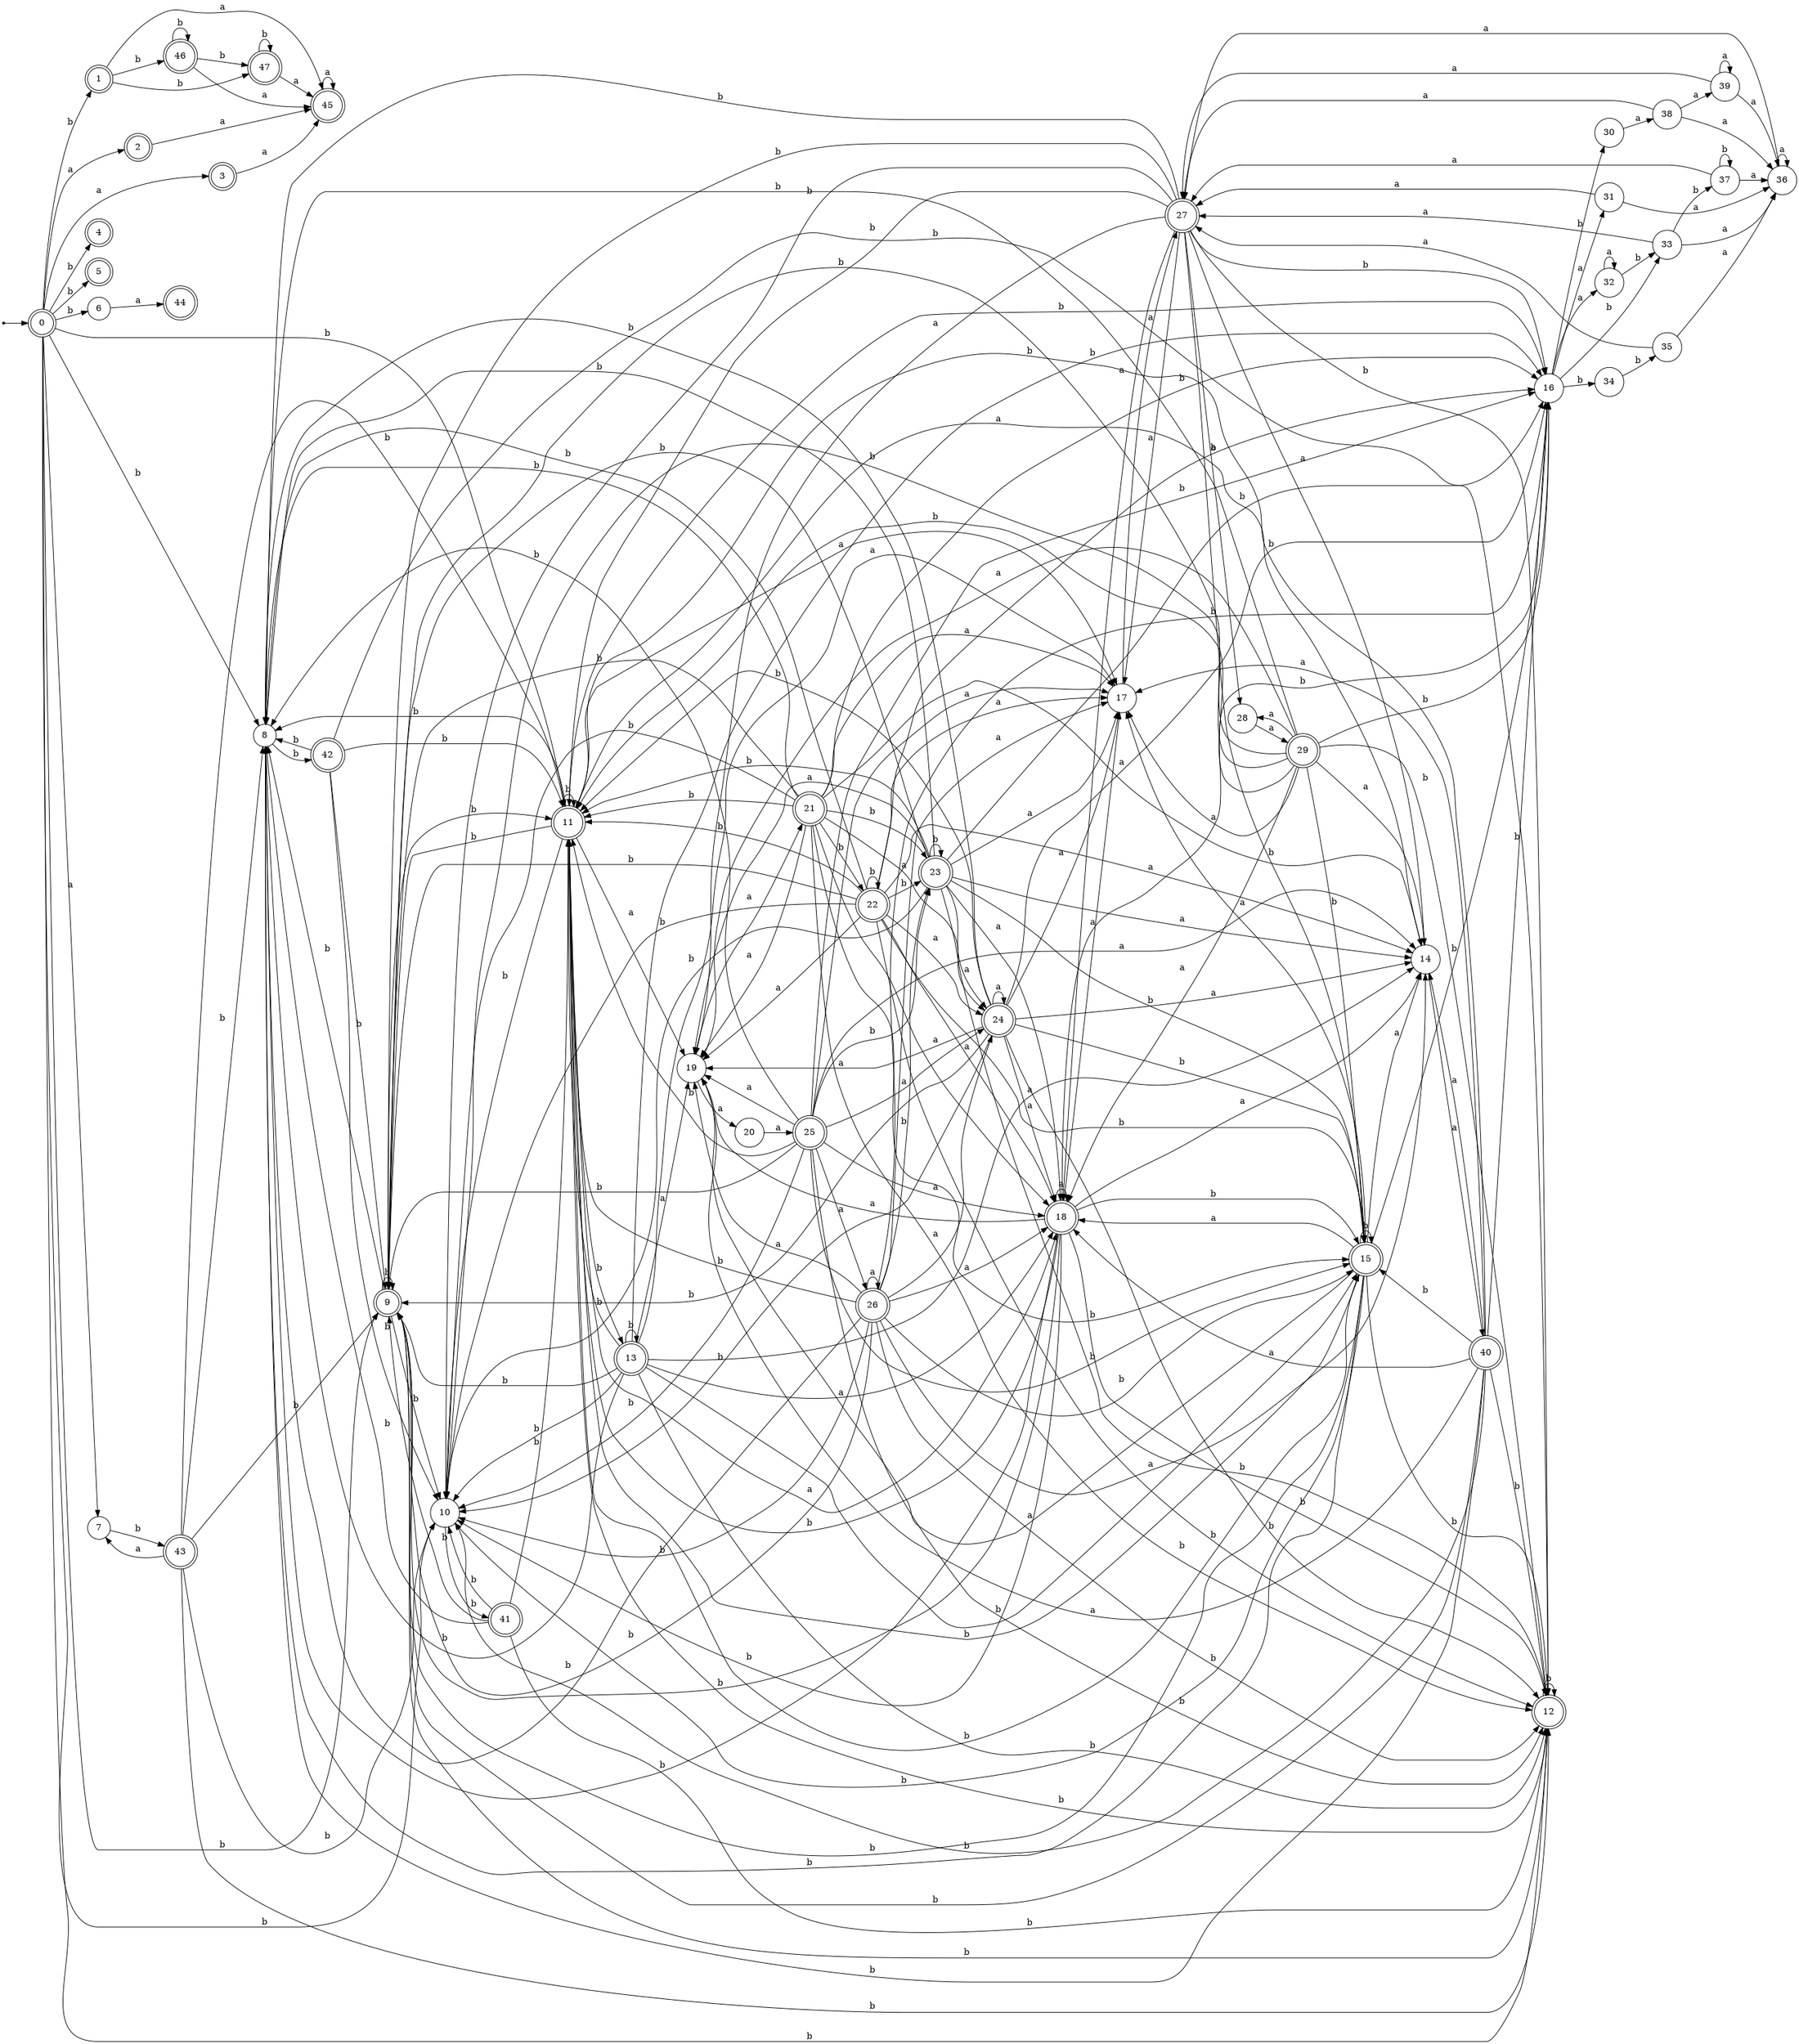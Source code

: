 digraph finite_state_machine {
rankdir=LR;
size="20,20";
node [shape = point]; "dummy0"
node [shape = doublecircle]; "0";"dummy0" -> "0";
node [shape = doublecircle]; "1";node [shape = doublecircle]; "2";node [shape = doublecircle]; "3";node [shape = doublecircle]; "4";node [shape = doublecircle]; "5";node [shape = circle]; "6";
node [shape = circle]; "7";
node [shape = circle]; "8";
node [shape = doublecircle]; "9";node [shape = circle]; "10";
node [shape = doublecircle]; "11";node [shape = doublecircle]; "12";node [shape = doublecircle]; "13";node [shape = circle]; "14";
node [shape = doublecircle]; "15";node [shape = circle]; "16";
node [shape = circle]; "17";
node [shape = doublecircle]; "18";node [shape = circle]; "19";
node [shape = circle]; "20";
node [shape = doublecircle]; "21";node [shape = doublecircle]; "22";node [shape = doublecircle]; "23";node [shape = doublecircle]; "24";node [shape = doublecircle]; "25";node [shape = doublecircle]; "26";node [shape = doublecircle]; "27";node [shape = circle]; "28";
node [shape = doublecircle]; "29";node [shape = circle]; "30";
node [shape = circle]; "31";
node [shape = circle]; "32";
node [shape = circle]; "33";
node [shape = circle]; "34";
node [shape = circle]; "35";
node [shape = circle]; "36";
node [shape = circle]; "37";
node [shape = circle]; "38";
node [shape = circle]; "39";
node [shape = doublecircle]; "40";node [shape = doublecircle]; "41";node [shape = doublecircle]; "42";node [shape = doublecircle]; "43";node [shape = doublecircle]; "44";node [shape = doublecircle]; "45";node [shape = doublecircle]; "46";node [shape = doublecircle]; "47";"0" -> "1" [label = "b"];
 "0" -> "4" [label = "b"];
 "0" -> "5" [label = "b"];
 "0" -> "6" [label = "b"];
 "0" -> "8" [label = "b"];
 "0" -> "9" [label = "b"];
 "0" -> "10" [label = "b"];
 "0" -> "11" [label = "b"];
 "0" -> "12" [label = "b"];
 "0" -> "2" [label = "a"];
 "0" -> "3" [label = "a"];
 "0" -> "7" [label = "a"];
 "12" -> "12" [label = "b"];
 "11" -> "8" [label = "b"];
 "11" -> "9" [label = "b"];
 "11" -> "10" [label = "b"];
 "11" -> "11" [label = "b"];
 "11" -> "12" [label = "b"];
 "11" -> "13" [label = "b"];
 "11" -> "15" [label = "b"];
 "11" -> "16" [label = "b"];
 "11" -> "17" [label = "a"];
 "11" -> "18" [label = "a"];
 "11" -> "19" [label = "a"];
 "11" -> "14" [label = "a"];
 "19" -> "20" [label = "a"];
 "19" -> "21" [label = "a"];
 "21" -> "8" [label = "b"];
 "21" -> "9" [label = "b"];
 "21" -> "10" [label = "b"];
 "21" -> "11" [label = "b"];
 "21" -> "12" [label = "b"];
 "21" -> "15" [label = "b"];
 "21" -> "16" [label = "b"];
 "21" -> "22" [label = "b"];
 "21" -> "23" [label = "b"];
 "21" -> "17" [label = "a"];
 "21" -> "18" [label = "a"];
 "21" -> "19" [label = "a"];
 "21" -> "24" [label = "a"];
 "21" -> "14" [label = "a"];
 "24" -> "17" [label = "a"];
 "24" -> "18" [label = "a"];
 "24" -> "19" [label = "a"];
 "24" -> "24" [label = "a"];
 "24" -> "14" [label = "a"];
 "24" -> "16" [label = "b"];
 "24" -> "8" [label = "b"];
 "24" -> "9" [label = "b"];
 "24" -> "10" [label = "b"];
 "24" -> "11" [label = "b"];
 "24" -> "12" [label = "b"];
 "24" -> "15" [label = "b"];
 "23" -> "8" [label = "b"];
 "23" -> "9" [label = "b"];
 "23" -> "10" [label = "b"];
 "23" -> "11" [label = "b"];
 "23" -> "12" [label = "b"];
 "23" -> "15" [label = "b"];
 "23" -> "16" [label = "b"];
 "23" -> "23" [label = "b"];
 "23" -> "17" [label = "a"];
 "23" -> "18" [label = "a"];
 "23" -> "19" [label = "a"];
 "23" -> "24" [label = "a"];
 "23" -> "14" [label = "a"];
 "22" -> "8" [label = "b"];
 "22" -> "9" [label = "b"];
 "22" -> "10" [label = "b"];
 "22" -> "11" [label = "b"];
 "22" -> "12" [label = "b"];
 "22" -> "15" [label = "b"];
 "22" -> "16" [label = "b"];
 "22" -> "22" [label = "b"];
 "22" -> "23" [label = "b"];
 "22" -> "17" [label = "a"];
 "22" -> "18" [label = "a"];
 "22" -> "19" [label = "a"];
 "22" -> "24" [label = "a"];
 "22" -> "14" [label = "a"];
 "20" -> "25" [label = "a"];
 "25" -> "17" [label = "a"];
 "25" -> "18" [label = "a"];
 "25" -> "19" [label = "a"];
 "25" -> "24" [label = "a"];
 "25" -> "26" [label = "a"];
 "25" -> "14" [label = "a"];
 "25" -> "8" [label = "b"];
 "25" -> "9" [label = "b"];
 "25" -> "10" [label = "b"];
 "25" -> "11" [label = "b"];
 "25" -> "12" [label = "b"];
 "25" -> "15" [label = "b"];
 "25" -> "16" [label = "b"];
 "25" -> "23" [label = "b"];
 "26" -> "17" [label = "a"];
 "26" -> "18" [label = "a"];
 "26" -> "19" [label = "a"];
 "26" -> "24" [label = "a"];
 "26" -> "26" [label = "a"];
 "26" -> "14" [label = "a"];
 "26" -> "8" [label = "b"];
 "26" -> "9" [label = "b"];
 "26" -> "10" [label = "b"];
 "26" -> "11" [label = "b"];
 "26" -> "12" [label = "b"];
 "26" -> "15" [label = "b"];
 "26" -> "16" [label = "b"];
 "26" -> "23" [label = "b"];
 "18" -> "17" [label = "a"];
 "18" -> "18" [label = "a"];
 "18" -> "19" [label = "a"];
 "18" -> "14" [label = "a"];
 "18" -> "16" [label = "b"];
 "18" -> "8" [label = "b"];
 "18" -> "9" [label = "b"];
 "18" -> "10" [label = "b"];
 "18" -> "11" [label = "b"];
 "18" -> "12" [label = "b"];
 "18" -> "15" [label = "b"];
 "17" -> "27" [label = "a"];
 "27" -> "16" [label = "b"];
 "27" -> "8" [label = "b"];
 "27" -> "9" [label = "b"];
 "27" -> "10" [label = "b"];
 "27" -> "11" [label = "b"];
 "27" -> "12" [label = "b"];
 "27" -> "15" [label = "b"];
 "27" -> "17" [label = "a"];
 "27" -> "18" [label = "a"];
 "27" -> "19" [label = "a"];
 "27" -> "28" [label = "a"];
 "27" -> "14" [label = "a"];
 "28" -> "29" [label = "a"];
 "29" -> "17" [label = "a"];
 "29" -> "18" [label = "a"];
 "29" -> "19" [label = "a"];
 "29" -> "28" [label = "a"];
 "29" -> "14" [label = "a"];
 "29" -> "16" [label = "b"];
 "29" -> "8" [label = "b"];
 "29" -> "9" [label = "b"];
 "29" -> "10" [label = "b"];
 "29" -> "11" [label = "b"];
 "29" -> "12" [label = "b"];
 "29" -> "15" [label = "b"];
 "16" -> "33" [label = "b"];
 "16" -> "34" [label = "b"];
 "16" -> "30" [label = "b"];
 "16" -> "32" [label = "a"];
 "16" -> "31" [label = "a"];
 "34" -> "35" [label = "b"];
 "35" -> "27" [label = "a"];
 "35" -> "36" [label = "a"];
 "36" -> "27" [label = "a"];
 "36" -> "36" [label = "a"];
 "33" -> "37" [label = "b"];
 "33" -> "27" [label = "a"];
 "33" -> "36" [label = "a"];
 "37" -> "37" [label = "b"];
 "37" -> "27" [label = "a"];
 "37" -> "36" [label = "a"];
 "32" -> "32" [label = "a"];
 "32" -> "33" [label = "b"];
 "31" -> "27" [label = "a"];
 "31" -> "36" [label = "a"];
 "30" -> "38" [label = "a"];
 "38" -> "27" [label = "a"];
 "38" -> "36" [label = "a"];
 "38" -> "39" [label = "a"];
 "39" -> "27" [label = "a"];
 "39" -> "36" [label = "a"];
 "39" -> "39" [label = "a"];
 "15" -> "16" [label = "b"];
 "15" -> "8" [label = "b"];
 "15" -> "9" [label = "b"];
 "15" -> "10" [label = "b"];
 "15" -> "11" [label = "b"];
 "15" -> "12" [label = "b"];
 "15" -> "15" [label = "b"];
 "15" -> "17" [label = "a"];
 "15" -> "18" [label = "a"];
 "15" -> "19" [label = "a"];
 "15" -> "14" [label = "a"];
 "14" -> "40" [label = "a"];
 "40" -> "17" [label = "a"];
 "40" -> "18" [label = "a"];
 "40" -> "19" [label = "a"];
 "40" -> "14" [label = "a"];
 "40" -> "16" [label = "b"];
 "40" -> "8" [label = "b"];
 "40" -> "9" [label = "b"];
 "40" -> "10" [label = "b"];
 "40" -> "11" [label = "b"];
 "40" -> "12" [label = "b"];
 "40" -> "15" [label = "b"];
 "13" -> "8" [label = "b"];
 "13" -> "9" [label = "b"];
 "13" -> "10" [label = "b"];
 "13" -> "11" [label = "b"];
 "13" -> "12" [label = "b"];
 "13" -> "13" [label = "b"];
 "13" -> "15" [label = "b"];
 "13" -> "16" [label = "b"];
 "13" -> "17" [label = "a"];
 "13" -> "18" [label = "a"];
 "13" -> "19" [label = "a"];
 "13" -> "14" [label = "a"];
 "10" -> "41" [label = "b"];
 "41" -> "8" [label = "b"];
 "41" -> "9" [label = "b"];
 "41" -> "10" [label = "b"];
 "41" -> "11" [label = "b"];
 "41" -> "12" [label = "b"];
 "9" -> "8" [label = "b"];
 "9" -> "9" [label = "b"];
 "9" -> "10" [label = "b"];
 "9" -> "11" [label = "b"];
 "9" -> "12" [label = "b"];
 "8" -> "42" [label = "b"];
 "42" -> "8" [label = "b"];
 "42" -> "9" [label = "b"];
 "42" -> "10" [label = "b"];
 "42" -> "11" [label = "b"];
 "42" -> "12" [label = "b"];
 "7" -> "43" [label = "b"];
 "43" -> "7" [label = "a"];
 "43" -> "8" [label = "b"];
 "43" -> "9" [label = "b"];
 "43" -> "10" [label = "b"];
 "43" -> "11" [label = "b"];
 "43" -> "12" [label = "b"];
 "6" -> "44" [label = "a"];
 "3" -> "45" [label = "a"];
 "45" -> "45" [label = "a"];
 "2" -> "45" [label = "a"];
 "1" -> "46" [label = "b"];
 "1" -> "47" [label = "b"];
 "1" -> "45" [label = "a"];
 "47" -> "47" [label = "b"];
 "47" -> "45" [label = "a"];
 "46" -> "46" [label = "b"];
 "46" -> "47" [label = "b"];
 "46" -> "45" [label = "a"];
 }
